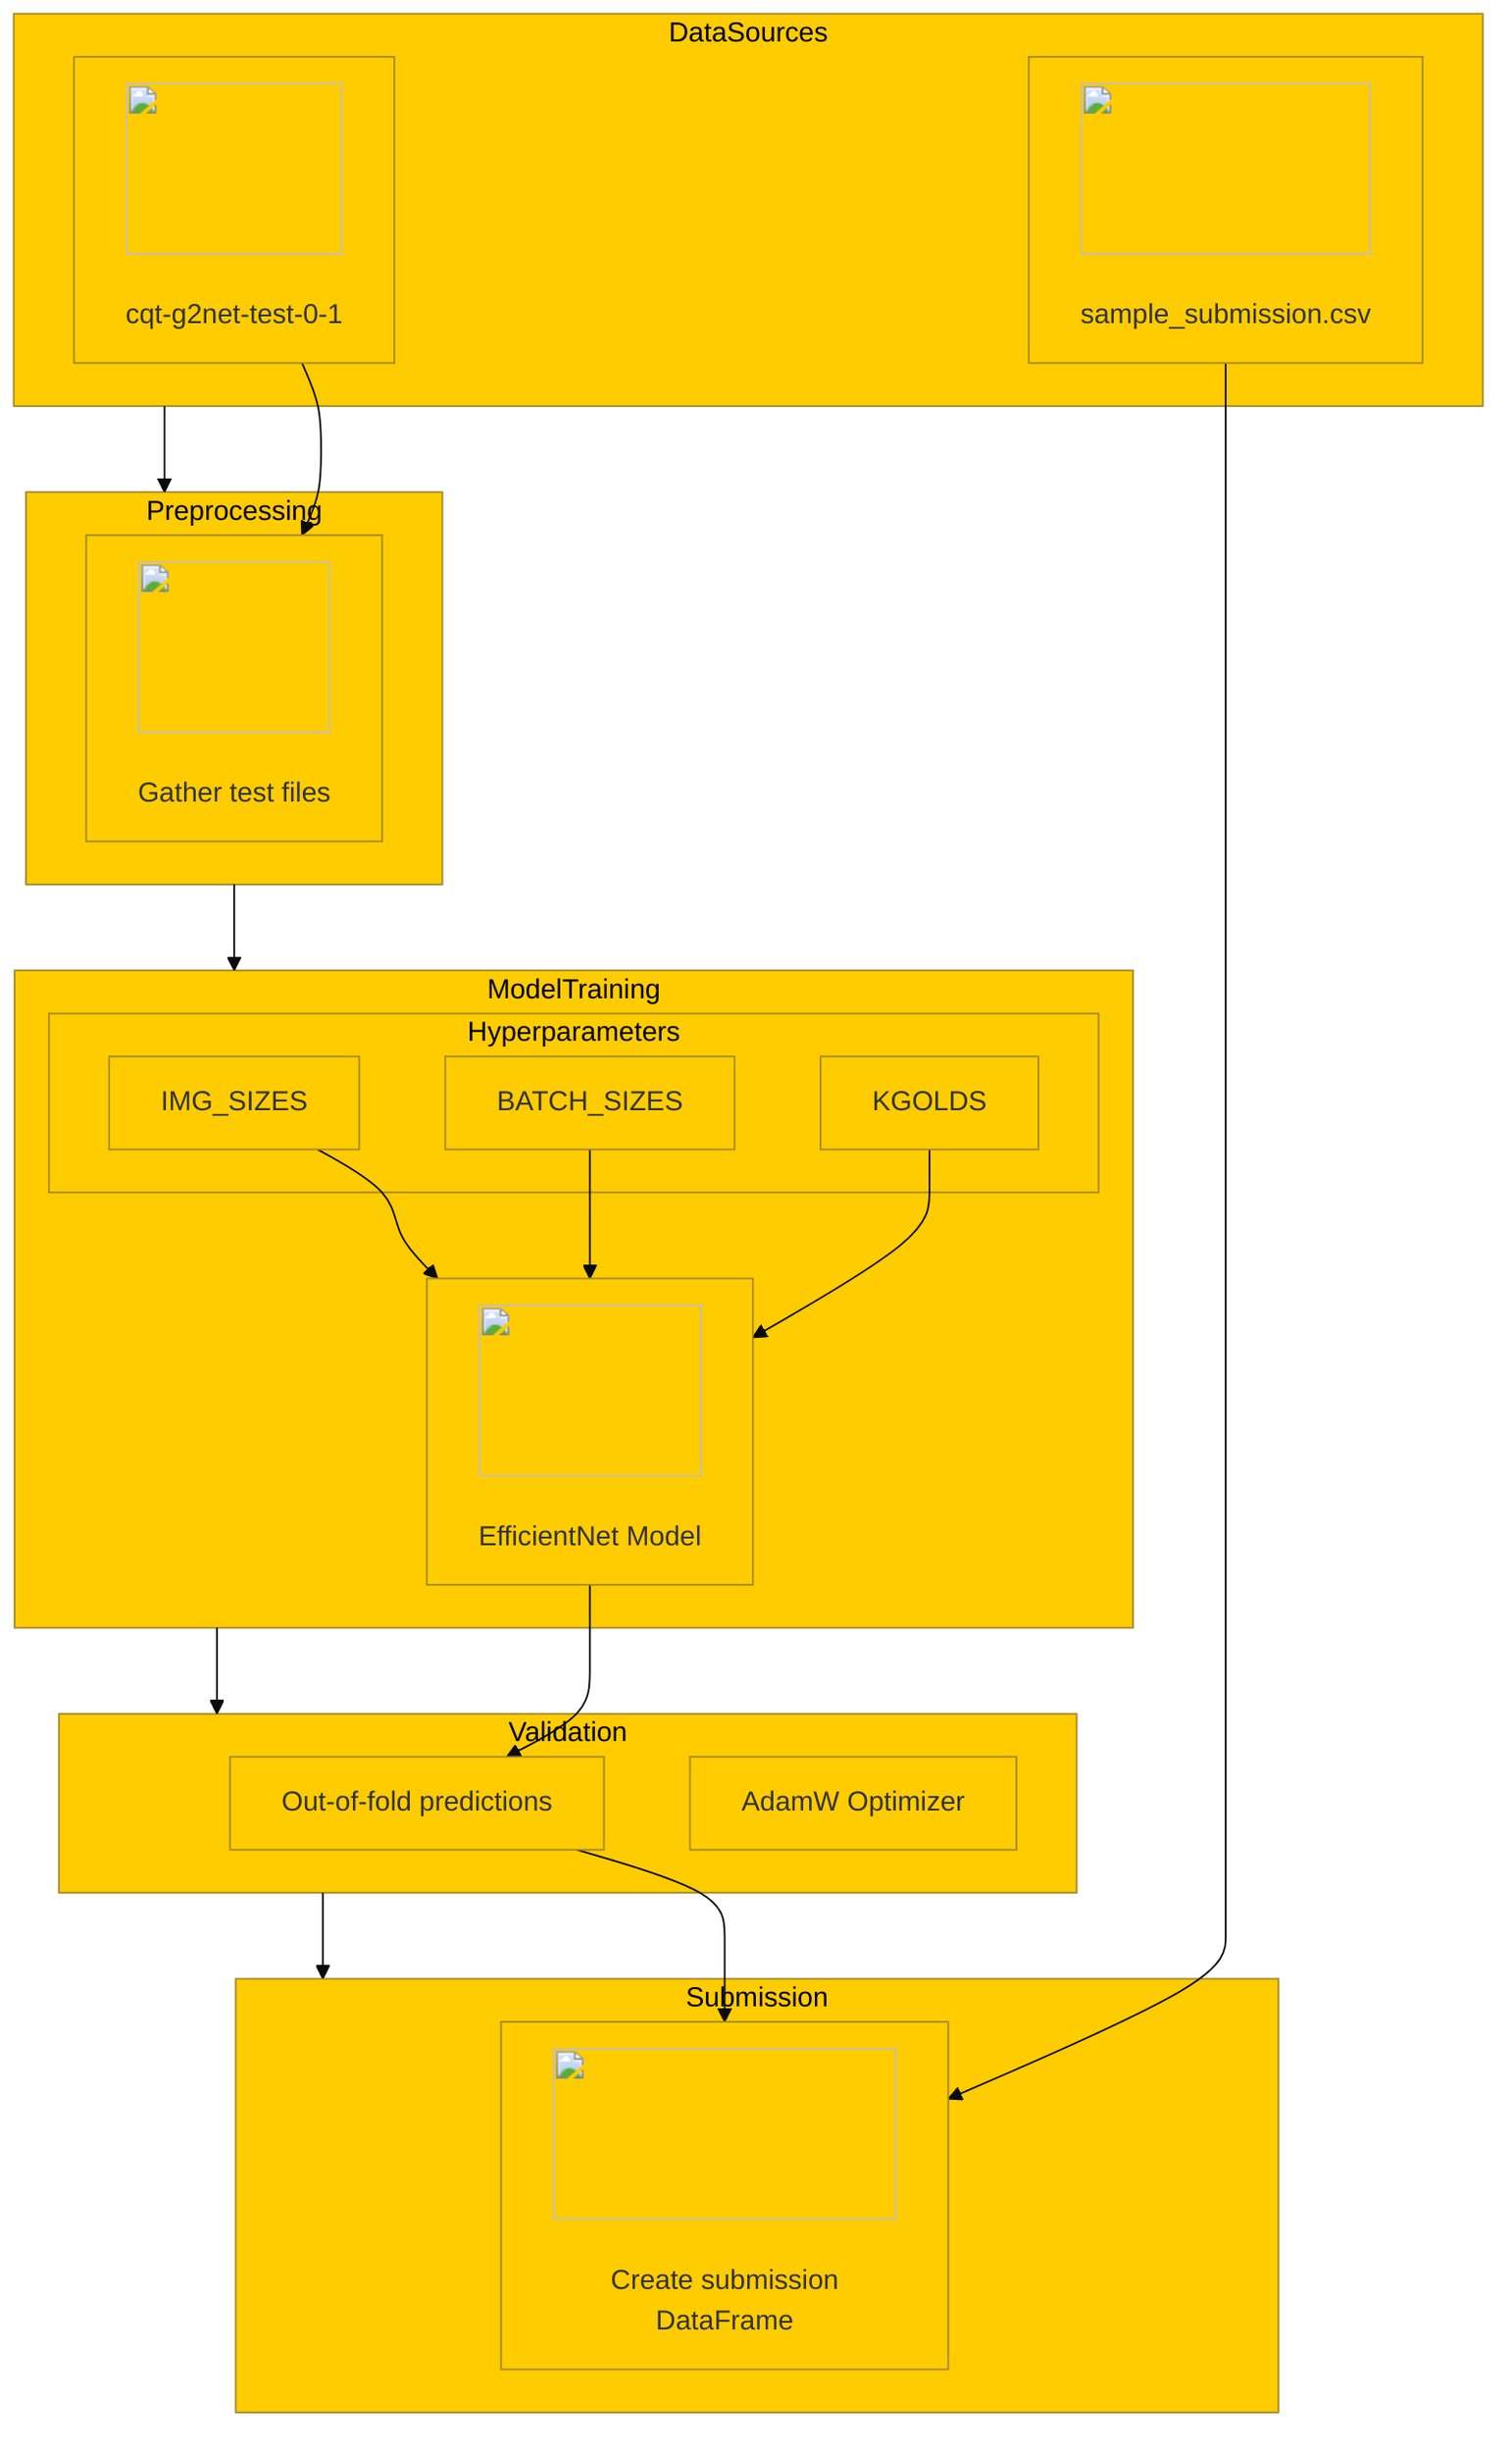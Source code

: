 %%{ init : { 'theme' : 'base', 'themeVariables': { 'primaryColor': '#ffcc00', 'edgeLabelBackground':'#ffffff', 'tertiaryColor': '#ffcc00', 'tertiaryTextColor': '#000000'} } }%%

flowchart TD
    subgraph DataSources
        A["<img src='icons/database.svg' width=100 height=100/> <br/> cqt-g2net-test-0-1"]
        B["<img src='icons/file.svg' width=100 height=100/> <br/> sample_submission.csv"]
    end
    
    subgraph Preprocessing
        C["<img src='icons/column_split.svg' width=100 height=100/> <br/> Gather test files"]
        A --> C
    end

    subgraph ModelTraining
        D["<img src='icons/brain.svg' width=100 height=100/> <br/> EfficientNet Model"]
        subgraph Hyperparameters
            E["IMG_SIZES"]
            F["BATCH_SIZES"]
            G["KGOLDS"]
        end
        E --> D
        F --> D
        G --> D
    end

    subgraph Validation
        H["Out-of-fold predictions"]
        GD["AdamW Optimizer"]
        D --> H
    end

    subgraph Submission
        I["<img src='icons/file.svg' width=100 height=100/> <br/> Create submission DataFrame"]
        B --> I
        H --> I
    end

    DataSources --> Preprocessing --> ModelTraining --> Validation --> Submission
    
    %% Mermaid comments
    %% A: Represents the test dataset
    %% B: Represents the sample submission file
    %% C: Represents the gathering of test files using KaggleDatasets
    %% D: Represents the EfficientNet model training process
    %% E, F, G: Hyperparameters for the model
    %% H: Represents the out-of-fold predictions from the model
    %% I: Creation of the submission DataFrame based on predictions